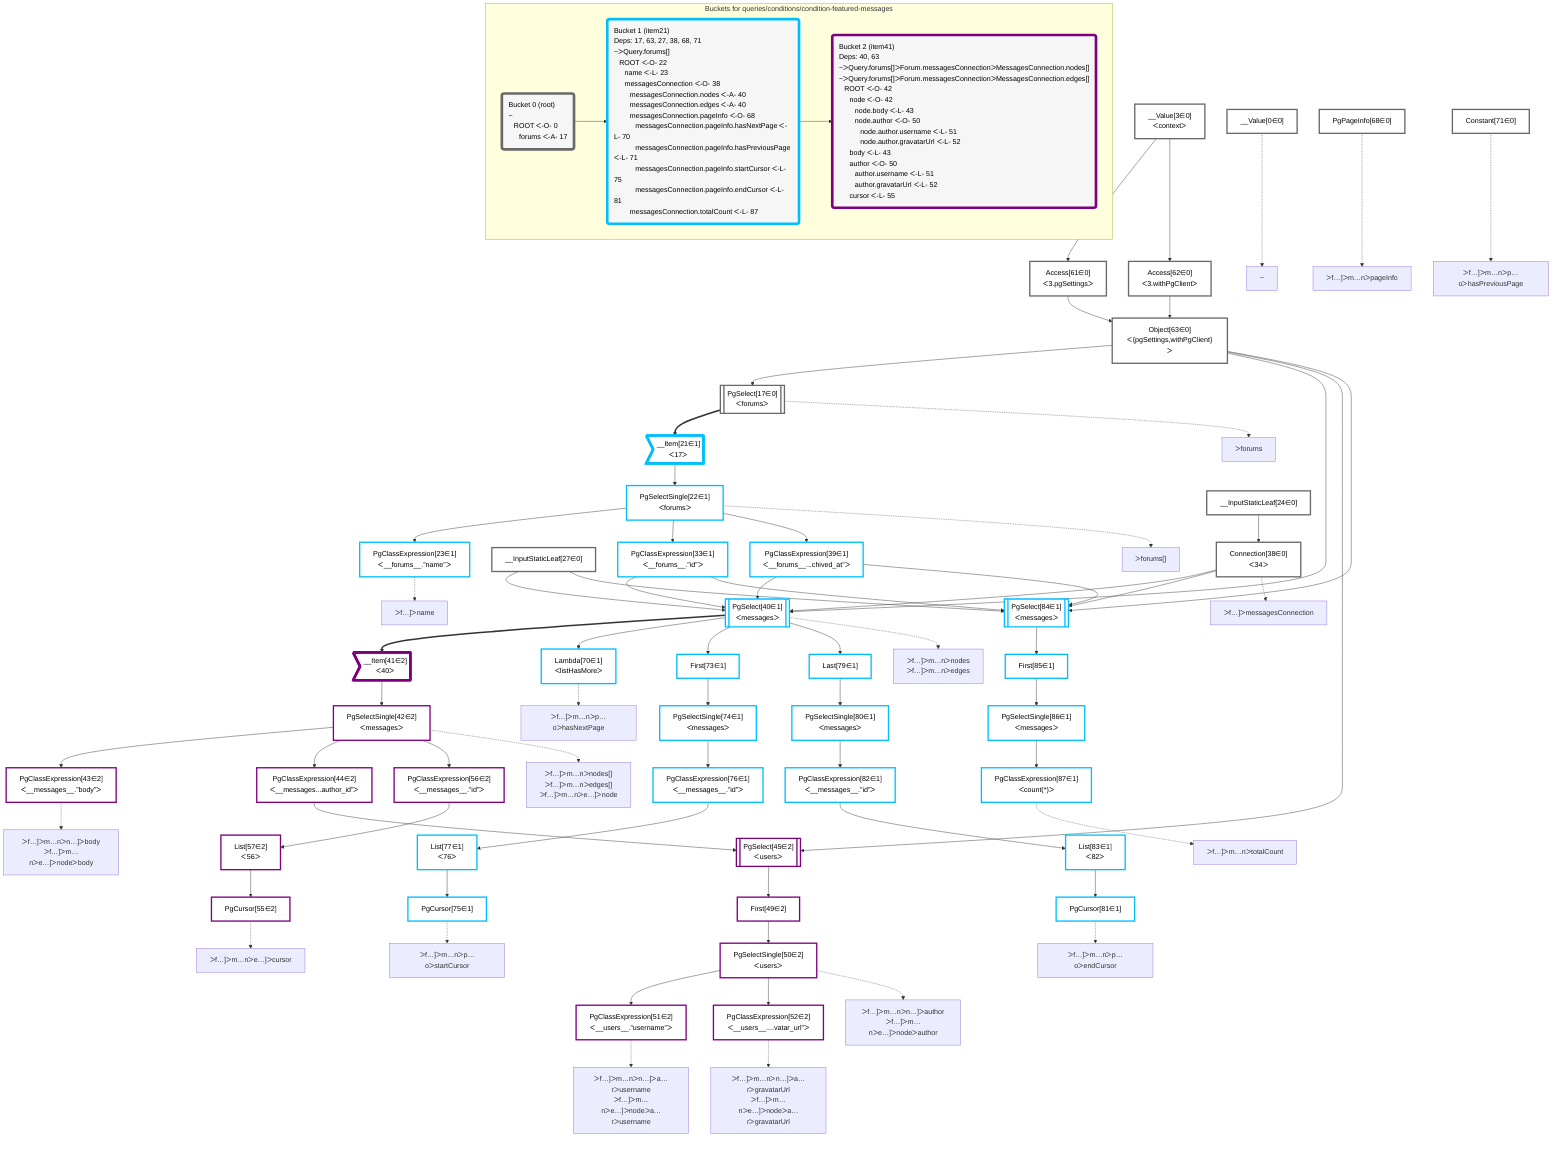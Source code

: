 graph TD
    classDef path fill:#eee,stroke:#000,color:#000
    classDef plan fill:#fff,stroke-width:3px,color:#000
    classDef itemplan fill:#fff,stroke-width:6px,color:#000
    classDef sideeffectplan fill:#f00,stroke-width:6px,color:#000
    classDef bucket fill:#f6f6f6,color:#000,stroke-width:6px,text-align:left


    %% define plans
    __Value0["__Value[0∈0]"]:::plan
    __Value3["__Value[3∈0]<br />ᐸcontextᐳ"]:::plan
    Access61["Access[61∈0]<br />ᐸ3.pgSettingsᐳ"]:::plan
    Access62["Access[62∈0]<br />ᐸ3.withPgClientᐳ"]:::plan
    Object63["Object[63∈0]<br />ᐸ{pgSettings,withPgClient}ᐳ"]:::plan
    PgSelect17[["PgSelect[17∈0]<br />ᐸforumsᐳ"]]:::plan
    __Item21>"__Item[21∈1]<br />ᐸ17ᐳ"]:::itemplan
    PgSelectSingle22["PgSelectSingle[22∈1]<br />ᐸforumsᐳ"]:::plan
    PgClassExpression23["PgClassExpression[23∈1]<br />ᐸ__forums__.”name”ᐳ"]:::plan
    __InputStaticLeaf24["__InputStaticLeaf[24∈0]"]:::plan
    __InputStaticLeaf27["__InputStaticLeaf[27∈0]"]:::plan
    PgClassExpression33["PgClassExpression[33∈1]<br />ᐸ__forums__.”id”ᐳ"]:::plan
    Connection38["Connection[38∈0]<br />ᐸ34ᐳ"]:::plan
    PgClassExpression39["PgClassExpression[39∈1]<br />ᐸ__forums__...chived_at”ᐳ"]:::plan
    PgSelect40[["PgSelect[40∈1]<br />ᐸmessagesᐳ"]]:::plan
    __Item41>"__Item[41∈2]<br />ᐸ40ᐳ"]:::itemplan
    PgSelectSingle42["PgSelectSingle[42∈2]<br />ᐸmessagesᐳ"]:::plan
    PgClassExpression43["PgClassExpression[43∈2]<br />ᐸ__messages__.”body”ᐳ"]:::plan
    PgClassExpression44["PgClassExpression[44∈2]<br />ᐸ__messages...author_id”ᐳ"]:::plan
    PgSelect45[["PgSelect[45∈2]<br />ᐸusersᐳ"]]:::plan
    First49["First[49∈2]"]:::plan
    PgSelectSingle50["PgSelectSingle[50∈2]<br />ᐸusersᐳ"]:::plan
    PgClassExpression51["PgClassExpression[51∈2]<br />ᐸ__users__.”username”ᐳ"]:::plan
    PgClassExpression52["PgClassExpression[52∈2]<br />ᐸ__users__....vatar_url”ᐳ"]:::plan
    PgClassExpression56["PgClassExpression[56∈2]<br />ᐸ__messages__.”id”ᐳ"]:::plan
    List57["List[57∈2]<br />ᐸ56ᐳ"]:::plan
    PgCursor55["PgCursor[55∈2]"]:::plan
    PgPageInfo68["PgPageInfo[68∈0]"]:::plan
    Lambda70["Lambda[70∈1]<br />ᐸlistHasMoreᐳ"]:::plan
    Constant71["Constant[71∈0]"]:::plan
    First73["First[73∈1]"]:::plan
    PgSelectSingle74["PgSelectSingle[74∈1]<br />ᐸmessagesᐳ"]:::plan
    PgClassExpression76["PgClassExpression[76∈1]<br />ᐸ__messages__.”id”ᐳ"]:::plan
    List77["List[77∈1]<br />ᐸ76ᐳ"]:::plan
    PgCursor75["PgCursor[75∈1]"]:::plan
    Last79["Last[79∈1]"]:::plan
    PgSelectSingle80["PgSelectSingle[80∈1]<br />ᐸmessagesᐳ"]:::plan
    PgClassExpression82["PgClassExpression[82∈1]<br />ᐸ__messages__.”id”ᐳ"]:::plan
    List83["List[83∈1]<br />ᐸ82ᐳ"]:::plan
    PgCursor81["PgCursor[81∈1]"]:::plan
    PgSelect84[["PgSelect[84∈1]<br />ᐸmessagesᐳ"]]:::plan
    First85["First[85∈1]"]:::plan
    PgSelectSingle86["PgSelectSingle[86∈1]<br />ᐸmessagesᐳ"]:::plan
    PgClassExpression87["PgClassExpression[87∈1]<br />ᐸcount(*)ᐳ"]:::plan

    %% plan dependencies
    __Value3 --> Access61
    __Value3 --> Access62
    Access61 & Access62 --> Object63
    Object63 --> PgSelect17
    PgSelect17 ==> __Item21
    __Item21 --> PgSelectSingle22
    PgSelectSingle22 --> PgClassExpression23
    PgSelectSingle22 --> PgClassExpression33
    __InputStaticLeaf24 --> Connection38
    PgSelectSingle22 --> PgClassExpression39
    Object63 & PgClassExpression33 & __InputStaticLeaf27 & PgClassExpression39 & Connection38 --> PgSelect40
    PgSelect40 ==> __Item41
    __Item41 --> PgSelectSingle42
    PgSelectSingle42 --> PgClassExpression43
    PgSelectSingle42 --> PgClassExpression44
    Object63 & PgClassExpression44 --> PgSelect45
    PgSelect45 --> First49
    First49 --> PgSelectSingle50
    PgSelectSingle50 --> PgClassExpression51
    PgSelectSingle50 --> PgClassExpression52
    PgSelectSingle42 --> PgClassExpression56
    PgClassExpression56 --> List57
    List57 --> PgCursor55
    PgSelect40 --> Lambda70
    PgSelect40 --> First73
    First73 --> PgSelectSingle74
    PgSelectSingle74 --> PgClassExpression76
    PgClassExpression76 --> List77
    List77 --> PgCursor75
    PgSelect40 --> Last79
    Last79 --> PgSelectSingle80
    PgSelectSingle80 --> PgClassExpression82
    PgClassExpression82 --> List83
    List83 --> PgCursor81
    Object63 & PgClassExpression33 & __InputStaticLeaf27 & PgClassExpression39 & Connection38 --> PgSelect84
    PgSelect84 --> First85
    First85 --> PgSelectSingle86
    PgSelectSingle86 --> PgClassExpression87

    %% plan-to-path relationships
    P0["~"]
    __Value0 -.-> P0
    P17["ᐳforums"]
    PgSelect17 -.-> P17
    P22["ᐳforums[]"]
    PgSelectSingle22 -.-> P22
    P23["ᐳf…]ᐳname"]
    PgClassExpression23 -.-> P23
    P38["ᐳf…]ᐳmessagesConnection"]
    Connection38 -.-> P38
    P40["ᐳf…]ᐳm…nᐳnodes<br />ᐳf…]ᐳm…nᐳedges"]
    PgSelect40 -.-> P40
    P42["ᐳf…]ᐳm…nᐳnodes[]<br />ᐳf…]ᐳm…nᐳedges[]<br />ᐳf…]ᐳm…nᐳe…]ᐳnode"]
    PgSelectSingle42 -.-> P42
    P43["ᐳf…]ᐳm…nᐳn…]ᐳbody<br />ᐳf…]ᐳm…nᐳe…]ᐳnodeᐳbody"]
    PgClassExpression43 -.-> P43
    P50["ᐳf…]ᐳm…nᐳn…]ᐳauthor<br />ᐳf…]ᐳm…nᐳe…]ᐳnodeᐳauthor"]
    PgSelectSingle50 -.-> P50
    P51["ᐳf…]ᐳm…nᐳn…]ᐳa…rᐳusername<br />ᐳf…]ᐳm…nᐳe…]ᐳnodeᐳa…rᐳusername"]
    PgClassExpression51 -.-> P51
    P52["ᐳf…]ᐳm…nᐳn…]ᐳa…rᐳgravatarUrl<br />ᐳf…]ᐳm…nᐳe…]ᐳnodeᐳa…rᐳgravatarUrl"]
    PgClassExpression52 -.-> P52
    P55["ᐳf…]ᐳm…nᐳe…]ᐳcursor"]
    PgCursor55 -.-> P55
    P68["ᐳf…]ᐳm…nᐳpageInfo"]
    PgPageInfo68 -.-> P68
    P70["ᐳf…]ᐳm…nᐳp…oᐳhasNextPage"]
    Lambda70 -.-> P70
    P71["ᐳf…]ᐳm…nᐳp…oᐳhasPreviousPage"]
    Constant71 -.-> P71
    P75["ᐳf…]ᐳm…nᐳp…oᐳstartCursor"]
    PgCursor75 -.-> P75
    P81["ᐳf…]ᐳm…nᐳp…oᐳendCursor"]
    PgCursor81 -.-> P81
    P87["ᐳf…]ᐳm…nᐳtotalCount"]
    PgClassExpression87 -.-> P87

    subgraph "Buckets for queries/conditions/condition-featured-messages"
    Bucket0("Bucket 0 (root)<br />~<br />⠀ROOT ᐸ-O- 0<br />⠀⠀forums ᐸ-A- 17"):::bucket
    classDef bucket0 stroke:#696969
    class Bucket0,__Value0,__Value3,PgSelect17,__InputStaticLeaf24,__InputStaticLeaf27,Connection38,Access61,Access62,Object63,PgPageInfo68,Constant71 bucket0
    Bucket1("Bucket 1 (item21)<br />Deps: 17, 63, 27, 38, 68, 71<br />~ᐳQuery.forums[]<br />⠀ROOT ᐸ-O- 22<br />⠀⠀name ᐸ-L- 23<br />⠀⠀messagesConnection ᐸ-O- 38<br />⠀⠀⠀messagesConnection.nodes ᐸ-A- 40<br />⠀⠀⠀messagesConnection.edges ᐸ-A- 40<br />⠀⠀⠀messagesConnection.pageInfo ᐸ-O- 68<br />⠀⠀⠀⠀messagesConnection.pageInfo.hasNextPage ᐸ-L- 70<br />⠀⠀⠀⠀messagesConnection.pageInfo.hasPreviousPage ᐸ-L- 71<br />⠀⠀⠀⠀messagesConnection.pageInfo.startCursor ᐸ-L- 75<br />⠀⠀⠀⠀messagesConnection.pageInfo.endCursor ᐸ-L- 81<br />⠀⠀⠀messagesConnection.totalCount ᐸ-L- 87"):::bucket
    classDef bucket1 stroke:#00bfff
    class Bucket1,__Item21,PgSelectSingle22,PgClassExpression23,PgClassExpression33,PgClassExpression39,PgSelect40,Lambda70,First73,PgSelectSingle74,PgCursor75,PgClassExpression76,List77,Last79,PgSelectSingle80,PgCursor81,PgClassExpression82,List83,PgSelect84,First85,PgSelectSingle86,PgClassExpression87 bucket1
    Bucket2("Bucket 2 (item41)<br />Deps: 40, 63<br />~ᐳQuery.forums[]ᐳForum.messagesConnectionᐳMessagesConnection.nodes[]<br />~ᐳQuery.forums[]ᐳForum.messagesConnectionᐳMessagesConnection.edges[]<br />⠀ROOT ᐸ-O- 42<br />⠀⠀node ᐸ-O- 42<br />⠀⠀⠀node.body ᐸ-L- 43<br />⠀⠀⠀node.author ᐸ-O- 50<br />⠀⠀⠀⠀node.author.username ᐸ-L- 51<br />⠀⠀⠀⠀node.author.gravatarUrl ᐸ-L- 52<br />⠀⠀body ᐸ-L- 43<br />⠀⠀author ᐸ-O- 50<br />⠀⠀⠀author.username ᐸ-L- 51<br />⠀⠀⠀author.gravatarUrl ᐸ-L- 52<br />⠀⠀cursor ᐸ-L- 55"):::bucket
    classDef bucket2 stroke:#7f007f
    class Bucket2,__Item41,PgSelectSingle42,PgClassExpression43,PgClassExpression44,PgSelect45,First49,PgSelectSingle50,PgClassExpression51,PgClassExpression52,PgCursor55,PgClassExpression56,List57 bucket2
    Bucket0 --> Bucket1
    Bucket1 --> Bucket2
    end